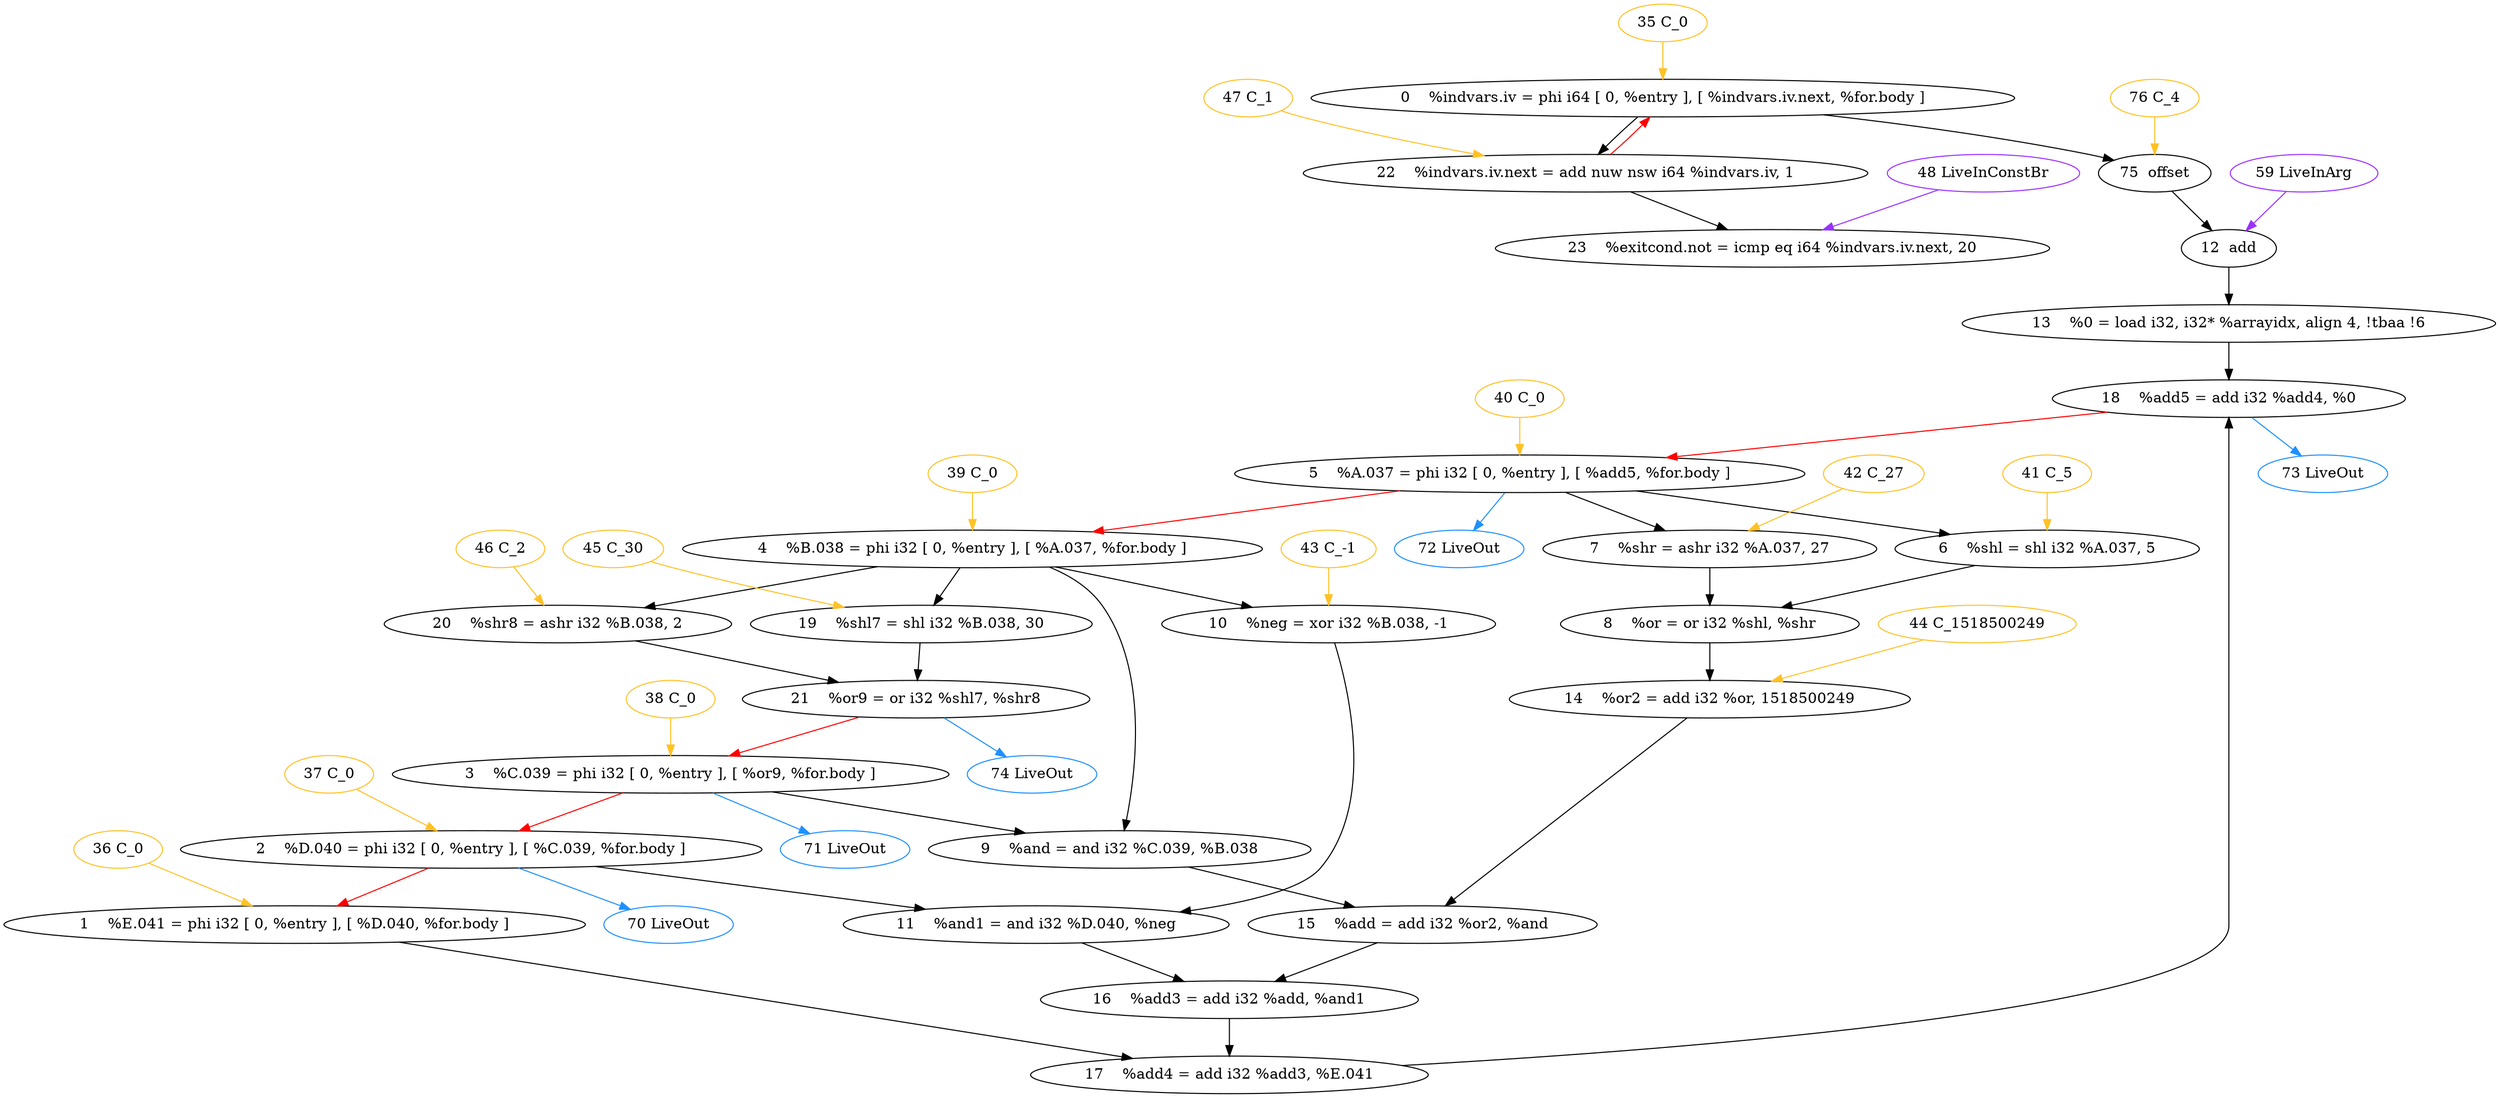 digraph sha11 { 
{
 compound=true;
0 [color=black, label="0    %indvars.iv = phi i64 [ 0, %entry ], [ %indvars.iv.next, %for.body ]"];

1 [color=black, label="1    %E.041 = phi i32 [ 0, %entry ], [ %D.040, %for.body ]"];

2 [color=black, label="2    %D.040 = phi i32 [ 0, %entry ], [ %C.039, %for.body ]"];

3 [color=black, label="3    %C.039 = phi i32 [ 0, %entry ], [ %or9, %for.body ]"];

4 [color=black, label="4    %B.038 = phi i32 [ 0, %entry ], [ %A.037, %for.body ]"];

5 [color=black, label="5    %A.037 = phi i32 [ 0, %entry ], [ %add5, %for.body ]"];

6 [color=black, label="6    %shl = shl i32 %A.037, 5"];

7 [color=black, label="7    %shr = ashr i32 %A.037, 27"];

8 [color=black, label="8    %or = or i32 %shl, %shr"];

9 [color=black, label="9    %and = and i32 %C.039, %B.038"];

10 [color=black, label="10    %neg = xor i32 %B.038, -1"];

11 [color=black, label="11    %and1 = and i32 %D.040, %neg"];

12 [color=black, label="12  add"];

13 [color=black, label="13    %0 = load i32, i32* %arrayidx, align 4, !tbaa !6"];

14 [color=black, label="14    %or2 = add i32 %or, 1518500249"];

15 [color=black, label="15    %add = add i32 %or2, %and"];

16 [color=black, label="16    %add3 = add i32 %add, %and1"];

17 [color=black, label="17    %add4 = add i32 %add3, %E.041"];

18 [color=black, label="18    %add5 = add i32 %add4, %0"];

19 [color=black, label="19    %shl7 = shl i32 %B.038, 30"];

20 [color=black, label="20    %shr8 = ashr i32 %B.038, 2"];

21 [color=black, label="21    %or9 = or i32 %shl7, %shr8"];

22 [color=black, label="22    %indvars.iv.next = add nuw nsw i64 %indvars.iv, 1"];

23 [color=black, label="23    %exitcond.not = icmp eq i64 %indvars.iv.next, 20"];

75 [color=black, label="75  offset"];
0 -> 22
0 -> 75
1 -> 17
2 -> 11
2 -> 1 [color=red]
3 -> 9
3 -> 2 [color=red]
4 -> 20
4 -> 19
4 -> 10
4 -> 9
5 -> 7
5 -> 6
5 -> 4 [color=red]
6 -> 8
7 -> 8
8 -> 14
9 -> 15
10 -> 11
11 -> 16
12 -> 13
13 -> 18
14 -> 15
15 -> 16
16 -> 17
17 -> 18
18 -> 5 [color=red]
19 -> 21
20 -> 21
21 -> 3 [color=red]
22 -> 23
22 -> 0 [color=red]
75 -> 12

35 [color=goldenrod1, label="35 C_0"];

36 [color=goldenrod1, label="36 C_0"];

37 [color=goldenrod1, label="37 C_0"];

38 [color=goldenrod1, label="38 C_0"];

39 [color=goldenrod1, label="39 C_0"];

40 [color=goldenrod1, label="40 C_0"];

41 [color=goldenrod1, label="41 C_5"];

42 [color=goldenrod1, label="42 C_27"];

43 [color=goldenrod1, label="43 C_-1"];

44 [color=goldenrod1, label="44 C_1518500249"];

45 [color=goldenrod1, label="45 C_30"];

46 [color=goldenrod1, label="46 C_2"];

47 [color=goldenrod1, label="47 C_1"];

76 [color=goldenrod1, label="76 C_4"];

48 [color=purple1, label="48 LiveInConstBr"];

59 [color=purple1, label="59 LiveInArg"];

70 [color=dodgerblue1, label="70 LiveOut"];

71 [color=dodgerblue1, label="71 LiveOut"];

72 [color=dodgerblue1, label="72 LiveOut"];

73 [color=dodgerblue1, label="73 LiveOut"];

74 [color=dodgerblue1, label="74 LiveOut"];
48 -> 23 [color=purple1]
59 -> 12 [color=purple1]
2 -> 70 [color=dodgerblue1]
3 -> 71 [color=dodgerblue1]
5 -> 72 [color=dodgerblue1]
18 -> 73 [color=dodgerblue1]
21 -> 74 [color=dodgerblue1]
35 -> 0 [color=goldenrod1]
36 -> 1 [color=goldenrod1]
37 -> 2 [color=goldenrod1]
38 -> 3 [color=goldenrod1]
39 -> 4 [color=goldenrod1]
40 -> 5 [color=goldenrod1]
41 -> 6 [color=goldenrod1]
42 -> 7 [color=goldenrod1]
43 -> 10 [color=goldenrod1]
44 -> 14 [color=goldenrod1]
45 -> 19 [color=goldenrod1]
46 -> 20 [color=goldenrod1]
47 -> 22 [color=goldenrod1]
76 -> 75 [color=goldenrod1]

}

}